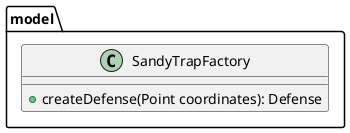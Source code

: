 @startuml
'https://plantuml.com/class-diagram

package model {
    class SandyTrapFactory {
        + createDefense(Point coordinates): Defense
    }
}

@enduml